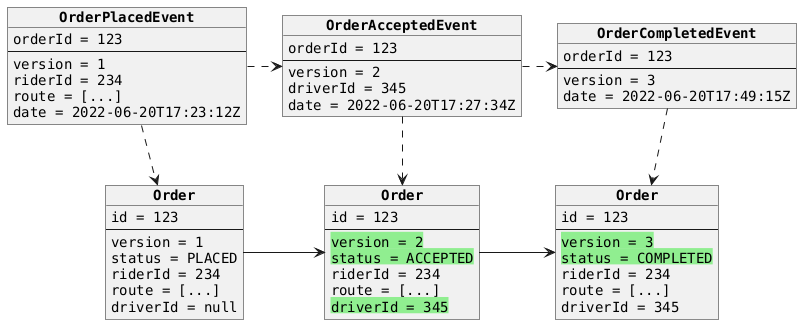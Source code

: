 @startuml

top to bottom direction

hide circle

scale max 1024 width
scale max 800 height

skinparam defaultFontName Monospaced
skinparam shadowing false

object "**OrderPlacedEvent**" as es1 {
  orderId = 123
  --
  version = 1
  riderId = 234
  route = [...]
  date = 2022-06-20T17:23:12Z
}

object "**Order**" as o1 {
  id = 123
  --
  version = 1
  status = PLACED
  riderId = 234
  route = [...]
  driverId = null
}

object "**OrderAcceptedEvent**" as es2 {
  orderId = 123
  --
  version = 2
  driverId = 345
  date = 2022-06-20T17:27:34Z
}

object "**Order**" as o2 {
  id = 123
  --
  <back:lightgreen>version = 2</back>
  <back:lightgreen>status = ACCEPTED</back>
  riderId = 234
  route = [...]
  <back:lightgreen>driverId = 345</back>
}

object "**OrderCompletedEvent**" as es3 {
  orderId = 123
  --
  version = 3
  date = 2022-06-20T17:49:15Z
}

object "**Order**" as o3 {
  id = 123
  --
  <back:lightgreen>version = 3</back>
  <back:lightgreen>status = COMPLETED</back>
  riderId = 234
  route = [...]
  driverId = 345
}

es3 .down.> o3
es2 .down.> o2
es1 .down.> o1

es1 .> es2
es2 .> es3

o1 -> o2
o2 -> o3
@enduml